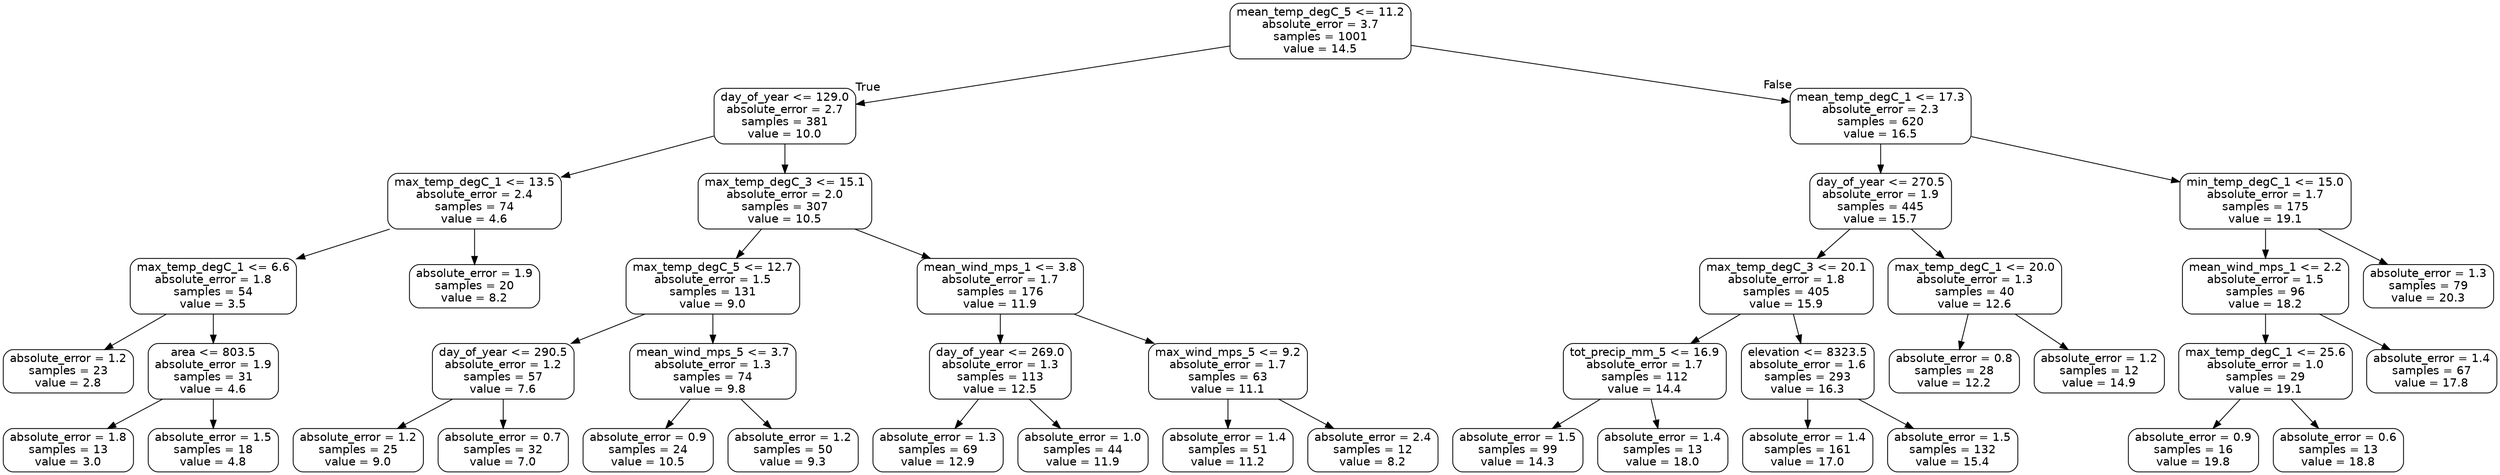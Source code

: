 digraph Tree {
node [shape=box, style="rounded", color="black", fontname="helvetica"] ;
edge [fontname="helvetica"] ;
0 [label="mean_temp_degC_5 <= 11.2\nabsolute_error = 3.7\nsamples = 1001\nvalue = 14.5"] ;
1 [label="day_of_year <= 129.0\nabsolute_error = 2.7\nsamples = 381\nvalue = 10.0"] ;
0 -> 1 [labeldistance=2.5, labelangle=45, headlabel="True"] ;
2 [label="max_temp_degC_1 <= 13.5\nabsolute_error = 2.4\nsamples = 74\nvalue = 4.6"] ;
1 -> 2 ;
3 [label="max_temp_degC_1 <= 6.6\nabsolute_error = 1.8\nsamples = 54\nvalue = 3.5"] ;
2 -> 3 ;
4 [label="absolute_error = 1.2\nsamples = 23\nvalue = 2.8"] ;
3 -> 4 ;
5 [label="area <= 803.5\nabsolute_error = 1.9\nsamples = 31\nvalue = 4.6"] ;
3 -> 5 ;
6 [label="absolute_error = 1.8\nsamples = 13\nvalue = 3.0"] ;
5 -> 6 ;
7 [label="absolute_error = 1.5\nsamples = 18\nvalue = 4.8"] ;
5 -> 7 ;
8 [label="absolute_error = 1.9\nsamples = 20\nvalue = 8.2"] ;
2 -> 8 ;
9 [label="max_temp_degC_3 <= 15.1\nabsolute_error = 2.0\nsamples = 307\nvalue = 10.5"] ;
1 -> 9 ;
10 [label="max_temp_degC_5 <= 12.7\nabsolute_error = 1.5\nsamples = 131\nvalue = 9.0"] ;
9 -> 10 ;
11 [label="day_of_year <= 290.5\nabsolute_error = 1.2\nsamples = 57\nvalue = 7.6"] ;
10 -> 11 ;
12 [label="absolute_error = 1.2\nsamples = 25\nvalue = 9.0"] ;
11 -> 12 ;
13 [label="absolute_error = 0.7\nsamples = 32\nvalue = 7.0"] ;
11 -> 13 ;
14 [label="mean_wind_mps_5 <= 3.7\nabsolute_error = 1.3\nsamples = 74\nvalue = 9.8"] ;
10 -> 14 ;
15 [label="absolute_error = 0.9\nsamples = 24\nvalue = 10.5"] ;
14 -> 15 ;
16 [label="absolute_error = 1.2\nsamples = 50\nvalue = 9.3"] ;
14 -> 16 ;
17 [label="mean_wind_mps_1 <= 3.8\nabsolute_error = 1.7\nsamples = 176\nvalue = 11.9"] ;
9 -> 17 ;
18 [label="day_of_year <= 269.0\nabsolute_error = 1.3\nsamples = 113\nvalue = 12.5"] ;
17 -> 18 ;
19 [label="absolute_error = 1.3\nsamples = 69\nvalue = 12.9"] ;
18 -> 19 ;
20 [label="absolute_error = 1.0\nsamples = 44\nvalue = 11.9"] ;
18 -> 20 ;
21 [label="max_wind_mps_5 <= 9.2\nabsolute_error = 1.7\nsamples = 63\nvalue = 11.1"] ;
17 -> 21 ;
22 [label="absolute_error = 1.4\nsamples = 51\nvalue = 11.2"] ;
21 -> 22 ;
23 [label="absolute_error = 2.4\nsamples = 12\nvalue = 8.2"] ;
21 -> 23 ;
24 [label="mean_temp_degC_1 <= 17.3\nabsolute_error = 2.3\nsamples = 620\nvalue = 16.5"] ;
0 -> 24 [labeldistance=2.5, labelangle=-45, headlabel="False"] ;
25 [label="day_of_year <= 270.5\nabsolute_error = 1.9\nsamples = 445\nvalue = 15.7"] ;
24 -> 25 ;
26 [label="max_temp_degC_3 <= 20.1\nabsolute_error = 1.8\nsamples = 405\nvalue = 15.9"] ;
25 -> 26 ;
27 [label="tot_precip_mm_5 <= 16.9\nabsolute_error = 1.7\nsamples = 112\nvalue = 14.4"] ;
26 -> 27 ;
28 [label="absolute_error = 1.5\nsamples = 99\nvalue = 14.3"] ;
27 -> 28 ;
29 [label="absolute_error = 1.4\nsamples = 13\nvalue = 18.0"] ;
27 -> 29 ;
30 [label="elevation <= 8323.5\nabsolute_error = 1.6\nsamples = 293\nvalue = 16.3"] ;
26 -> 30 ;
31 [label="absolute_error = 1.4\nsamples = 161\nvalue = 17.0"] ;
30 -> 31 ;
32 [label="absolute_error = 1.5\nsamples = 132\nvalue = 15.4"] ;
30 -> 32 ;
33 [label="max_temp_degC_1 <= 20.0\nabsolute_error = 1.3\nsamples = 40\nvalue = 12.6"] ;
25 -> 33 ;
34 [label="absolute_error = 0.8\nsamples = 28\nvalue = 12.2"] ;
33 -> 34 ;
35 [label="absolute_error = 1.2\nsamples = 12\nvalue = 14.9"] ;
33 -> 35 ;
36 [label="min_temp_degC_1 <= 15.0\nabsolute_error = 1.7\nsamples = 175\nvalue = 19.1"] ;
24 -> 36 ;
37 [label="mean_wind_mps_1 <= 2.2\nabsolute_error = 1.5\nsamples = 96\nvalue = 18.2"] ;
36 -> 37 ;
38 [label="max_temp_degC_1 <= 25.6\nabsolute_error = 1.0\nsamples = 29\nvalue = 19.1"] ;
37 -> 38 ;
39 [label="absolute_error = 0.9\nsamples = 16\nvalue = 19.8"] ;
38 -> 39 ;
40 [label="absolute_error = 0.6\nsamples = 13\nvalue = 18.8"] ;
38 -> 40 ;
41 [label="absolute_error = 1.4\nsamples = 67\nvalue = 17.8"] ;
37 -> 41 ;
42 [label="absolute_error = 1.3\nsamples = 79\nvalue = 20.3"] ;
36 -> 42 ;
}